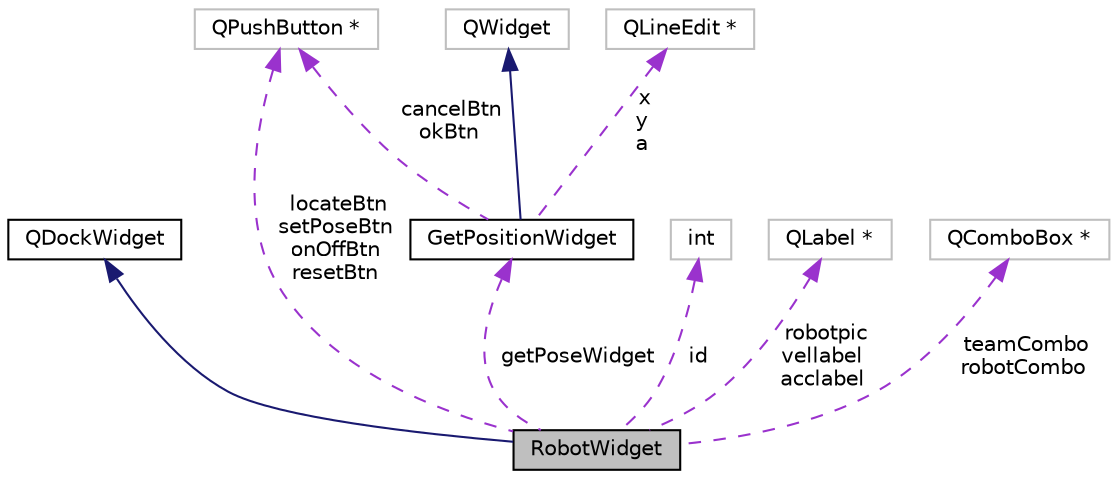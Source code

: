 digraph "RobotWidget"
{
 // INTERACTIVE_SVG=YES
  edge [fontname="Helvetica",fontsize="10",labelfontname="Helvetica",labelfontsize="10"];
  node [fontname="Helvetica",fontsize="10",shape=record];
  Node1 [label="RobotWidget",height=0.2,width=0.4,color="black", fillcolor="grey75", style="filled", fontcolor="black"];
  Node2 -> Node1 [dir="back",color="midnightblue",fontsize="10",style="solid",fontname="Helvetica"];
  Node2 [label="QDockWidget",height=0.2,width=0.4,color="black", fillcolor="white", style="filled",URL="$d3/db7/class_q_dock_widget.html"];
  Node3 -> Node1 [dir="back",color="darkorchid3",fontsize="10",style="dashed",label=" locateBtn\nsetPoseBtn\nonOffBtn\nresetBtn" ,fontname="Helvetica"];
  Node3 [label="QPushButton *",height=0.2,width=0.4,color="grey75", fillcolor="white", style="filled"];
  Node4 -> Node1 [dir="back",color="darkorchid3",fontsize="10",style="dashed",label=" getPoseWidget" ,fontname="Helvetica"];
  Node4 [label="GetPositionWidget",height=0.2,width=0.4,color="black", fillcolor="white", style="filled",URL="$d0/d3a/class_get_position_widget.html"];
  Node5 -> Node4 [dir="back",color="midnightblue",fontsize="10",style="solid",fontname="Helvetica"];
  Node5 [label="QWidget",height=0.2,width=0.4,color="grey75", fillcolor="white", style="filled"];
  Node3 -> Node4 [dir="back",color="darkorchid3",fontsize="10",style="dashed",label=" cancelBtn\nokBtn" ,fontname="Helvetica"];
  Node6 -> Node4 [dir="back",color="darkorchid3",fontsize="10",style="dashed",label=" x\ny\na" ,fontname="Helvetica"];
  Node6 [label="QLineEdit *",height=0.2,width=0.4,color="grey75", fillcolor="white", style="filled"];
  Node7 -> Node1 [dir="back",color="darkorchid3",fontsize="10",style="dashed",label=" id" ,fontname="Helvetica"];
  Node7 [label="int",height=0.2,width=0.4,color="grey75", fillcolor="white", style="filled"];
  Node8 -> Node1 [dir="back",color="darkorchid3",fontsize="10",style="dashed",label=" robotpic\nvellabel\nacclabel" ,fontname="Helvetica"];
  Node8 [label="QLabel *",height=0.2,width=0.4,color="grey75", fillcolor="white", style="filled"];
  Node9 -> Node1 [dir="back",color="darkorchid3",fontsize="10",style="dashed",label=" teamCombo\nrobotCombo" ,fontname="Helvetica"];
  Node9 [label="QComboBox *",height=0.2,width=0.4,color="grey75", fillcolor="white", style="filled"];
}
